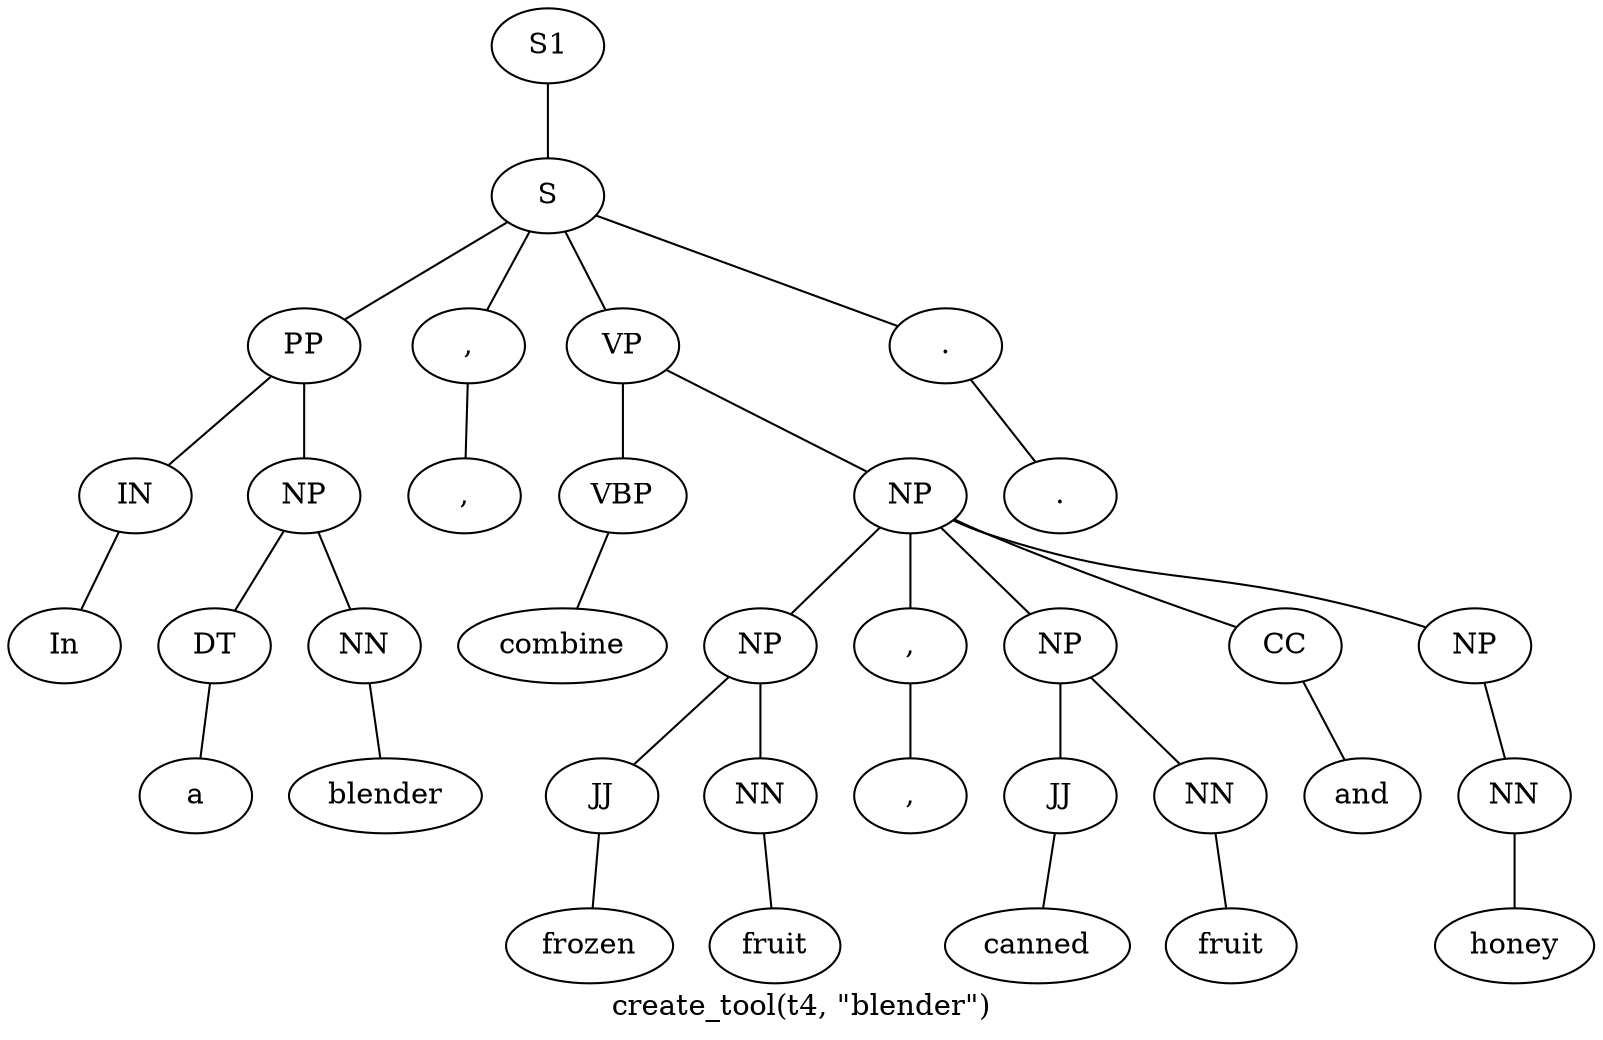 graph SyntaxGraph {
	label = "create_tool(t4, \"blender\")";
	Node0 [label="S1"];
	Node1 [label="S"];
	Node2 [label="PP"];
	Node3 [label="IN"];
	Node4 [label="In"];
	Node5 [label="NP"];
	Node6 [label="DT"];
	Node7 [label="a"];
	Node8 [label="NN"];
	Node9 [label="blender"];
	Node10 [label=","];
	Node11 [label=","];
	Node12 [label="VP"];
	Node13 [label="VBP"];
	Node14 [label="combine"];
	Node15 [label="NP"];
	Node16 [label="NP"];
	Node17 [label="JJ"];
	Node18 [label="frozen"];
	Node19 [label="NN"];
	Node20 [label="fruit"];
	Node21 [label=","];
	Node22 [label=","];
	Node23 [label="NP"];
	Node24 [label="JJ"];
	Node25 [label="canned"];
	Node26 [label="NN"];
	Node27 [label="fruit"];
	Node28 [label="CC"];
	Node29 [label="and"];
	Node30 [label="NP"];
	Node31 [label="NN"];
	Node32 [label="honey"];
	Node33 [label="."];
	Node34 [label="."];

	Node0 -- Node1;
	Node1 -- Node2;
	Node1 -- Node10;
	Node1 -- Node12;
	Node1 -- Node33;
	Node2 -- Node3;
	Node2 -- Node5;
	Node3 -- Node4;
	Node5 -- Node6;
	Node5 -- Node8;
	Node6 -- Node7;
	Node8 -- Node9;
	Node10 -- Node11;
	Node12 -- Node13;
	Node12 -- Node15;
	Node13 -- Node14;
	Node15 -- Node16;
	Node15 -- Node21;
	Node15 -- Node23;
	Node15 -- Node28;
	Node15 -- Node30;
	Node16 -- Node17;
	Node16 -- Node19;
	Node17 -- Node18;
	Node19 -- Node20;
	Node21 -- Node22;
	Node23 -- Node24;
	Node23 -- Node26;
	Node24 -- Node25;
	Node26 -- Node27;
	Node28 -- Node29;
	Node30 -- Node31;
	Node31 -- Node32;
	Node33 -- Node34;
}